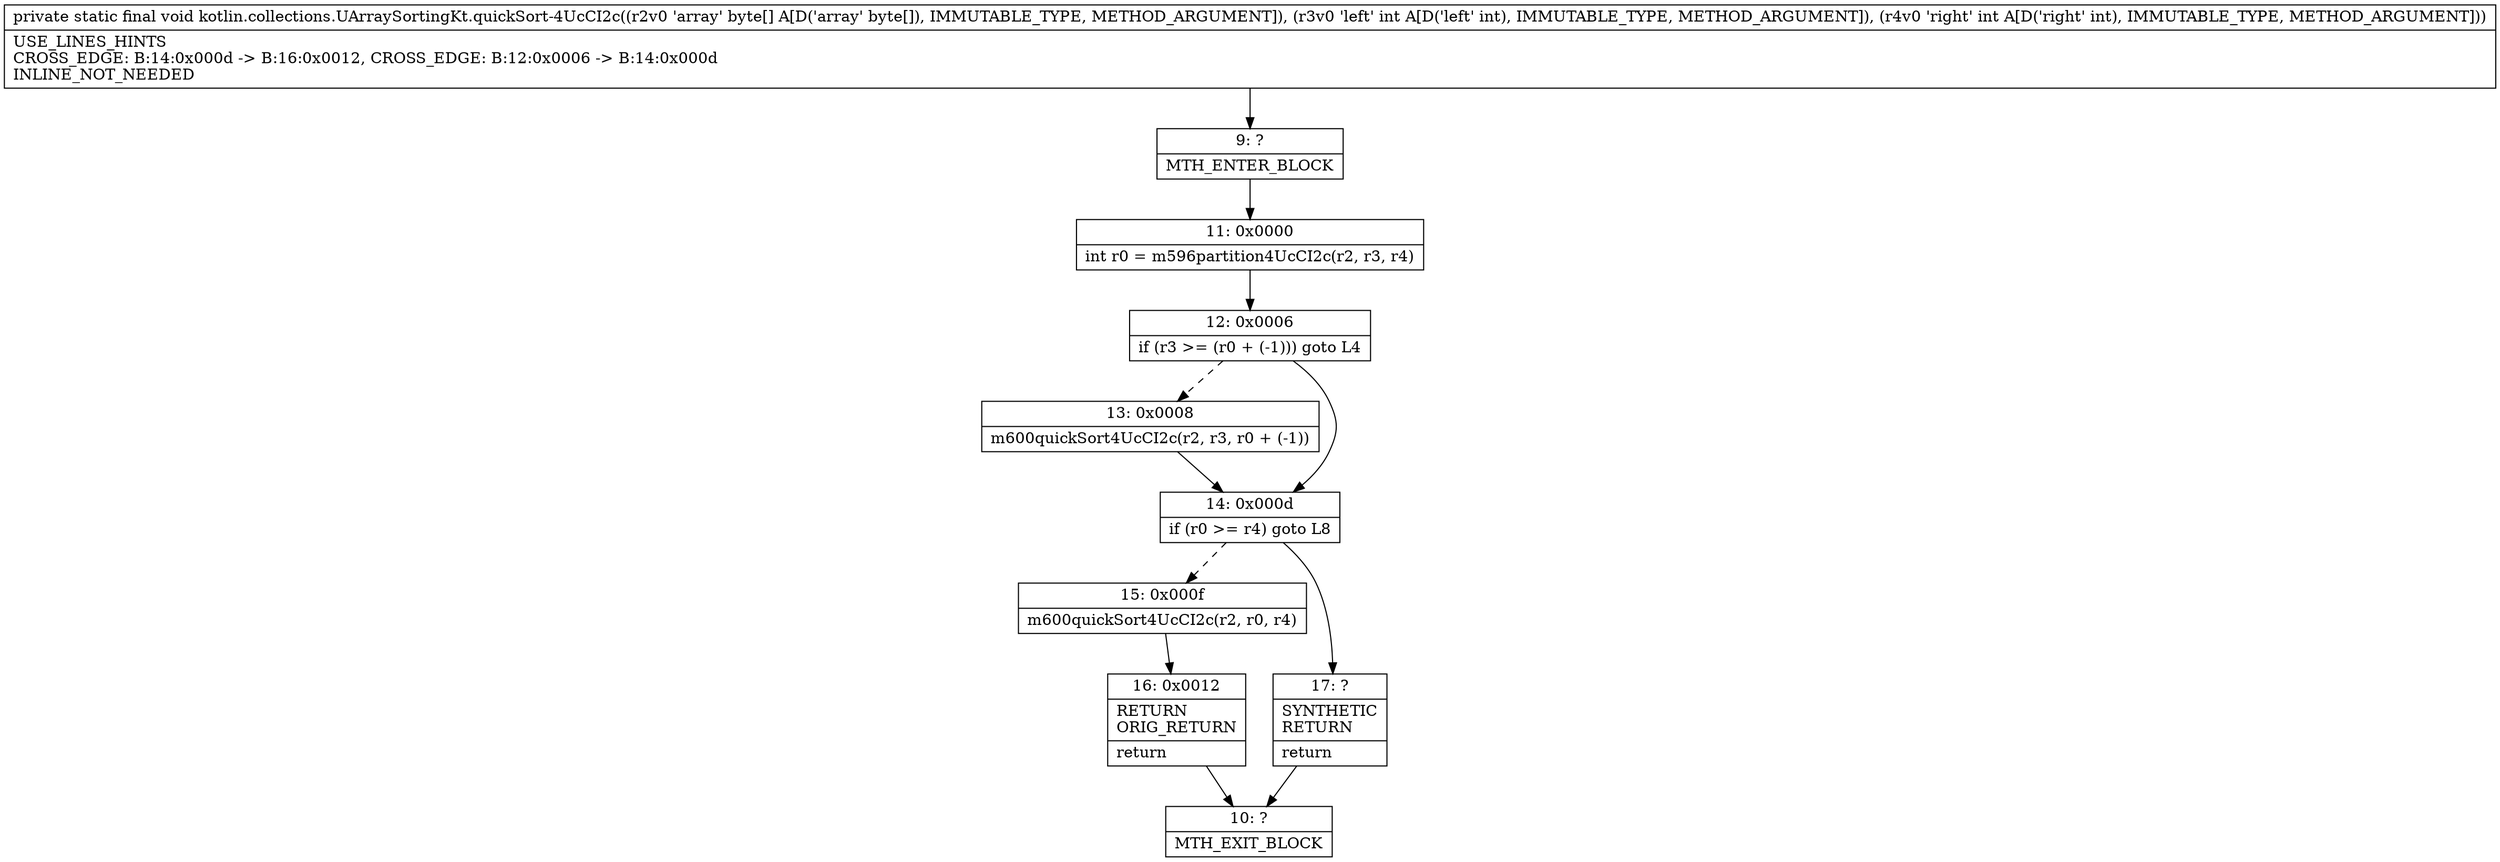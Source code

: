 digraph "CFG forkotlin.collections.UArraySortingKt.quickSort\-4UcCI2c([BII)V" {
Node_9 [shape=record,label="{9\:\ ?|MTH_ENTER_BLOCK\l}"];
Node_11 [shape=record,label="{11\:\ 0x0000|int r0 = m596partition4UcCI2c(r2, r3, r4)\l}"];
Node_12 [shape=record,label="{12\:\ 0x0006|if (r3 \>= (r0 + (\-1))) goto L4\l}"];
Node_13 [shape=record,label="{13\:\ 0x0008|m600quickSort4UcCI2c(r2, r3, r0 + (\-1))\l}"];
Node_14 [shape=record,label="{14\:\ 0x000d|if (r0 \>= r4) goto L8\l}"];
Node_15 [shape=record,label="{15\:\ 0x000f|m600quickSort4UcCI2c(r2, r0, r4)\l}"];
Node_16 [shape=record,label="{16\:\ 0x0012|RETURN\lORIG_RETURN\l|return\l}"];
Node_10 [shape=record,label="{10\:\ ?|MTH_EXIT_BLOCK\l}"];
Node_17 [shape=record,label="{17\:\ ?|SYNTHETIC\lRETURN\l|return\l}"];
MethodNode[shape=record,label="{private static final void kotlin.collections.UArraySortingKt.quickSort\-4UcCI2c((r2v0 'array' byte[] A[D('array' byte[]), IMMUTABLE_TYPE, METHOD_ARGUMENT]), (r3v0 'left' int A[D('left' int), IMMUTABLE_TYPE, METHOD_ARGUMENT]), (r4v0 'right' int A[D('right' int), IMMUTABLE_TYPE, METHOD_ARGUMENT]))  | USE_LINES_HINTS\lCROSS_EDGE: B:14:0x000d \-\> B:16:0x0012, CROSS_EDGE: B:12:0x0006 \-\> B:14:0x000d\lINLINE_NOT_NEEDED\l}"];
MethodNode -> Node_9;Node_9 -> Node_11;
Node_11 -> Node_12;
Node_12 -> Node_13[style=dashed];
Node_12 -> Node_14;
Node_13 -> Node_14;
Node_14 -> Node_15[style=dashed];
Node_14 -> Node_17;
Node_15 -> Node_16;
Node_16 -> Node_10;
Node_17 -> Node_10;
}

